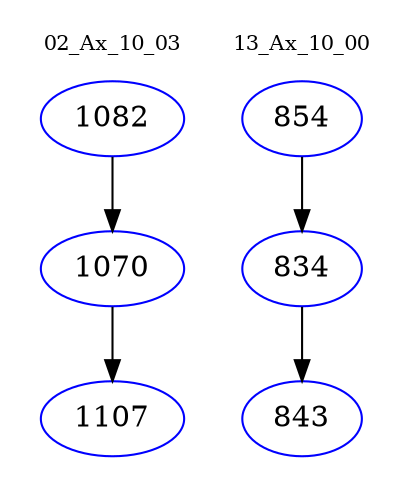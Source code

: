 digraph{
subgraph cluster_0 {
color = white
label = "02_Ax_10_03";
fontsize=10;
T0_1082 [label="1082", color="blue"]
T0_1082 -> T0_1070 [color="black"]
T0_1070 [label="1070", color="blue"]
T0_1070 -> T0_1107 [color="black"]
T0_1107 [label="1107", color="blue"]
}
subgraph cluster_1 {
color = white
label = "13_Ax_10_00";
fontsize=10;
T1_854 [label="854", color="blue"]
T1_854 -> T1_834 [color="black"]
T1_834 [label="834", color="blue"]
T1_834 -> T1_843 [color="black"]
T1_843 [label="843", color="blue"]
}
}

